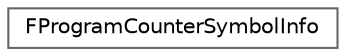 digraph "Graphical Class Hierarchy"
{
 // INTERACTIVE_SVG=YES
 // LATEX_PDF_SIZE
  bgcolor="transparent";
  edge [fontname=Helvetica,fontsize=10,labelfontname=Helvetica,labelfontsize=10];
  node [fontname=Helvetica,fontsize=10,shape=box,height=0.2,width=0.4];
  rankdir="LR";
  Node0 [id="Node000000",label="FProgramCounterSymbolInfo",height=0.2,width=0.4,color="grey40", fillcolor="white", style="filled",URL="$db/d1a/structFProgramCounterSymbolInfo.html",tooltip="Symbol information associated with a program counter."];
}
